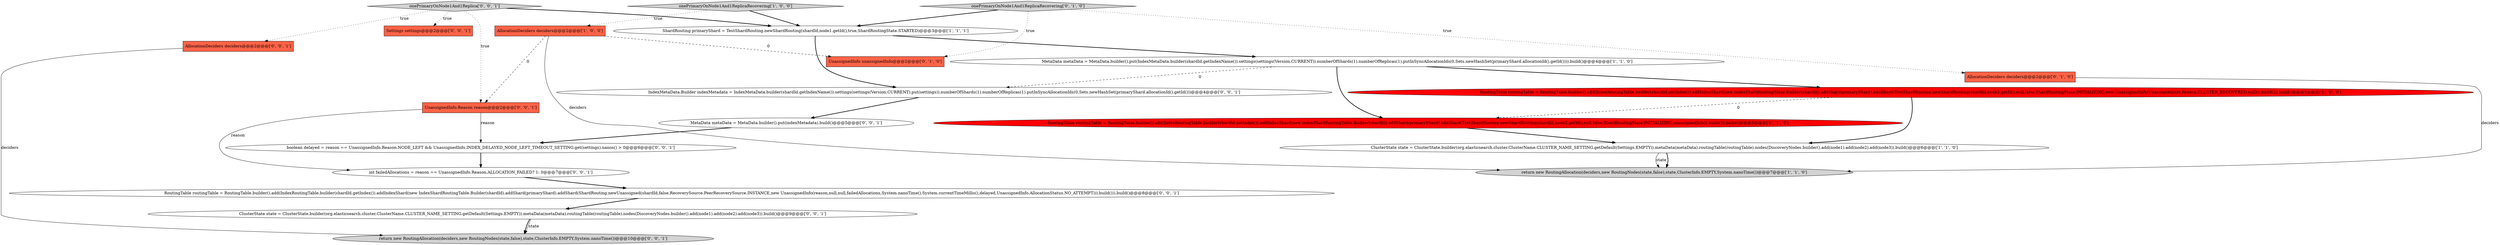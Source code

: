 digraph {
5 [style = filled, label = "onePrimaryOnNode1And1ReplicaRecovering['1', '0', '0']", fillcolor = lightgray, shape = diamond image = "AAA0AAABBB1BBB"];
7 [style = filled, label = "AllocationDeciders deciders@@@2@@@['0', '1', '0']", fillcolor = tomato, shape = box image = "AAA0AAABBB2BBB"];
21 [style = filled, label = "MetaData metaData = MetaData.builder().put(indexMetadata).build()@@@5@@@['0', '0', '1']", fillcolor = white, shape = ellipse image = "AAA0AAABBB3BBB"];
1 [style = filled, label = "ShardRouting primaryShard = TestShardRouting.newShardRouting(shardId,node1.getId(),true,ShardRoutingState.STARTED)@@@3@@@['1', '1', '1']", fillcolor = white, shape = ellipse image = "AAA0AAABBB1BBB"];
20 [style = filled, label = "return new RoutingAllocation(deciders,new RoutingNodes(state,false),state,ClusterInfo.EMPTY,System.nanoTime())@@@10@@@['0', '0', '1']", fillcolor = lightgray, shape = ellipse image = "AAA0AAABBB3BBB"];
9 [style = filled, label = "UnassignedInfo unassignedInfo@@@2@@@['0', '1', '0']", fillcolor = tomato, shape = box image = "AAA1AAABBB2BBB"];
16 [style = filled, label = "Settings settings@@@2@@@['0', '0', '1']", fillcolor = tomato, shape = box image = "AAA0AAABBB3BBB"];
0 [style = filled, label = "ClusterState state = ClusterState.builder(org.elasticsearch.cluster.ClusterName.CLUSTER_NAME_SETTING.getDefault(Settings.EMPTY)).metaData(metaData).routingTable(routingTable).nodes(DiscoveryNodes.builder().add(node1).add(node2).add(node3)).build()@@@6@@@['1', '1', '0']", fillcolor = white, shape = ellipse image = "AAA0AAABBB1BBB"];
12 [style = filled, label = "IndexMetaData.Builder indexMetadata = IndexMetaData.builder(shardId.getIndexName()).settings(settings(Version.CURRENT).put(settings)).numberOfShards(1).numberOfReplicas(1).putInSyncAllocationIds(0,Sets.newHashSet(primaryShard.allocationId().getId()))@@@4@@@['0', '0', '1']", fillcolor = white, shape = ellipse image = "AAA0AAABBB3BBB"];
13 [style = filled, label = "AllocationDeciders deciders@@@2@@@['0', '0', '1']", fillcolor = tomato, shape = box image = "AAA0AAABBB3BBB"];
4 [style = filled, label = "return new RoutingAllocation(deciders,new RoutingNodes(state,false),state,ClusterInfo.EMPTY,System.nanoTime())@@@7@@@['1', '1', '0']", fillcolor = lightgray, shape = ellipse image = "AAA0AAABBB1BBB"];
10 [style = filled, label = "RoutingTable routingTable = RoutingTable.builder().add(IndexRoutingTable.builder(shardId.getIndex()).addIndexShard(new IndexShardRoutingTable.Builder(shardId).addShard(primaryShard).addShard(TestShardRouting.newShardRouting(shardId,node2.getId(),null,false,ShardRoutingState.INITIALIZING,unassignedInfo)).build())).build()@@@5@@@['0', '1', '0']", fillcolor = red, shape = ellipse image = "AAA1AAABBB2BBB"];
19 [style = filled, label = "onePrimaryOnNode1And1Replica['0', '0', '1']", fillcolor = lightgray, shape = diamond image = "AAA0AAABBB3BBB"];
15 [style = filled, label = "ClusterState state = ClusterState.builder(org.elasticsearch.cluster.ClusterName.CLUSTER_NAME_SETTING.getDefault(Settings.EMPTY)).metaData(metaData).routingTable(routingTable).nodes(DiscoveryNodes.builder().add(node1).add(node2).add(node3)).build()@@@9@@@['0', '0', '1']", fillcolor = white, shape = ellipse image = "AAA0AAABBB3BBB"];
8 [style = filled, label = "onePrimaryOnNode1And1ReplicaRecovering['0', '1', '0']", fillcolor = lightgray, shape = diamond image = "AAA0AAABBB2BBB"];
18 [style = filled, label = "int failedAllocations = reason == UnassignedInfo.Reason.ALLOCATION_FAILED? 1: 0@@@7@@@['0', '0', '1']", fillcolor = white, shape = ellipse image = "AAA0AAABBB3BBB"];
6 [style = filled, label = "RoutingTable routingTable = RoutingTable.builder().add(IndexRoutingTable.builder(shardId.getIndex()).addIndexShard(new IndexShardRoutingTable.Builder(shardId).addShard(primaryShard).addShard(TestShardRouting.newShardRouting(shardId,node2.getId(),null,false,ShardRoutingState.INITIALIZING,new UnassignedInfo(UnassignedInfo.Reason.CLUSTER_RECOVERED,null))).build())).build()@@@5@@@['1', '0', '0']", fillcolor = red, shape = ellipse image = "AAA1AAABBB1BBB"];
17 [style = filled, label = "UnassignedInfo.Reason reason@@@2@@@['0', '0', '1']", fillcolor = tomato, shape = box image = "AAA0AAABBB3BBB"];
14 [style = filled, label = "boolean delayed = reason == UnassignedInfo.Reason.NODE_LEFT && UnassignedInfo.INDEX_DELAYED_NODE_LEFT_TIMEOUT_SETTING.get(settings).nanos() > 0@@@6@@@['0', '0', '1']", fillcolor = white, shape = ellipse image = "AAA0AAABBB3BBB"];
3 [style = filled, label = "AllocationDeciders deciders@@@2@@@['1', '0', '0']", fillcolor = tomato, shape = box image = "AAA1AAABBB1BBB"];
11 [style = filled, label = "RoutingTable routingTable = RoutingTable.builder().add(IndexRoutingTable.builder(shardId.getIndex()).addIndexShard(new IndexShardRoutingTable.Builder(shardId).addShard(primaryShard).addShard(ShardRouting.newUnassigned(shardId,false,RecoverySource.PeerRecoverySource.INSTANCE,new UnassignedInfo(reason,null,null,failedAllocations,System.nanoTime(),System.currentTimeMillis(),delayed,UnassignedInfo.AllocationStatus.NO_ATTEMPT))).build())).build()@@@8@@@['0', '0', '1']", fillcolor = white, shape = ellipse image = "AAA0AAABBB3BBB"];
2 [style = filled, label = "MetaData metaData = MetaData.builder().put(IndexMetaData.builder(shardId.getIndexName()).settings(settings(Version.CURRENT)).numberOfShards(1).numberOfReplicas(1).putInSyncAllocationIds(0,Sets.newHashSet(primaryShard.allocationId().getId()))).build()@@@4@@@['1', '1', '0']", fillcolor = white, shape = ellipse image = "AAA0AAABBB1BBB"];
3->17 [style = dashed, label="0"];
19->17 [style = dotted, label="true"];
2->6 [style = bold, label=""];
12->21 [style = bold, label=""];
18->11 [style = bold, label=""];
8->7 [style = dotted, label="true"];
17->18 [style = solid, label="reason"];
6->0 [style = bold, label=""];
19->13 [style = dotted, label="true"];
5->3 [style = dotted, label="true"];
2->10 [style = bold, label=""];
11->15 [style = bold, label=""];
6->10 [style = dashed, label="0"];
8->1 [style = bold, label=""];
5->1 [style = bold, label=""];
19->1 [style = bold, label=""];
2->12 [style = dashed, label="0"];
3->4 [style = solid, label="deciders"];
3->9 [style = dashed, label="0"];
13->20 [style = solid, label="deciders"];
0->4 [style = bold, label=""];
15->20 [style = bold, label=""];
10->0 [style = bold, label=""];
7->4 [style = solid, label="deciders"];
19->16 [style = dotted, label="true"];
1->12 [style = bold, label=""];
14->18 [style = bold, label=""];
1->2 [style = bold, label=""];
8->9 [style = dotted, label="true"];
0->4 [style = solid, label="state"];
17->14 [style = solid, label="reason"];
21->14 [style = bold, label=""];
15->20 [style = solid, label="state"];
}
